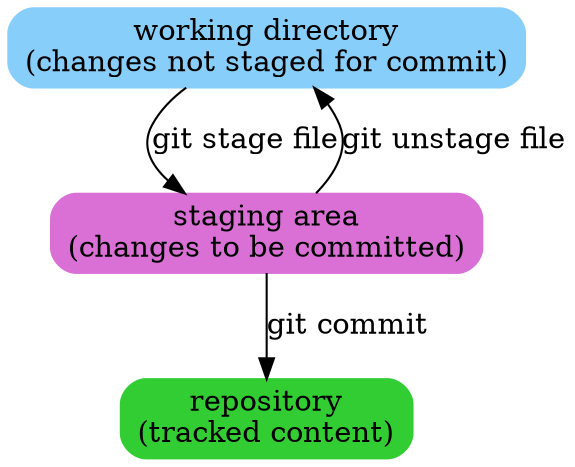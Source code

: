 digraph {
    node [shape = "box", style = "filled,rounded"]

    # untracked[label = "untracked\n(files git doesn't know)"]
    workdir[label = "working directory\n(changes not staged for commit)", color = lightskyblue]
    stage[label = "staging area\n(changes to be committed)", color = orchid]
    repo[label = "repository\n(tracked content)", color = limegreen]
    # discard[label = "discard\n(remove file)"]

    # untracked -> stage [label = "git add"]
    # stage -> untracked [label = "git unstage"]

    workdir -> stage [label = "git stage file"]
    stage -> workdir [label = "git unstage file"]

    # workdir -> discard [label = "git restore"]
    # untracked -> discard [label = "rm"]

    stage -> repo [label = "git commit"]

    # { rank = same; untracked workdir }
}

